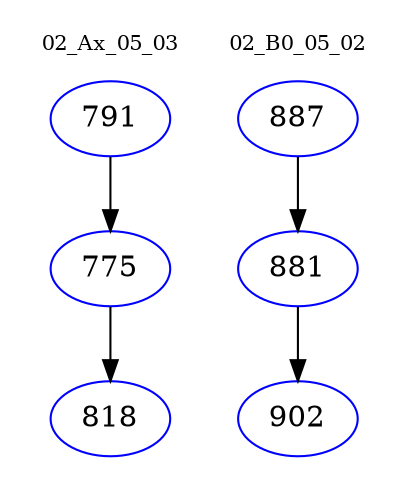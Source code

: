 digraph{
subgraph cluster_0 {
color = white
label = "02_Ax_05_03";
fontsize=10;
T0_791 [label="791", color="blue"]
T0_791 -> T0_775 [color="black"]
T0_775 [label="775", color="blue"]
T0_775 -> T0_818 [color="black"]
T0_818 [label="818", color="blue"]
}
subgraph cluster_1 {
color = white
label = "02_B0_05_02";
fontsize=10;
T1_887 [label="887", color="blue"]
T1_887 -> T1_881 [color="black"]
T1_881 [label="881", color="blue"]
T1_881 -> T1_902 [color="black"]
T1_902 [label="902", color="blue"]
}
}
